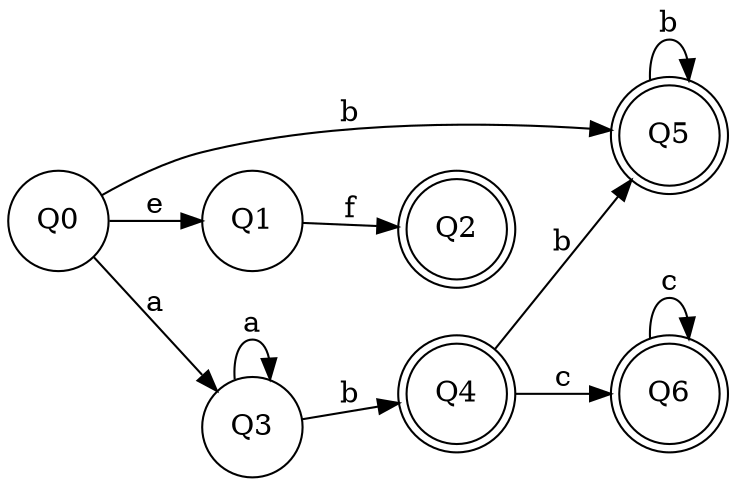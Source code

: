 digraph Comp_HW1 {
	rankdir=LR;
	initialstate=Q0;
	node [shape = doublecircle]; Q2 Q4 Q5 Q6;
	node [shape = circle];
	Q0 -> Q1 [ label = e ];
	Q0 -> Q3 [ label = a ];
	Q0 -> Q5 [ label = b ];
	Q1 -> Q2 [ label = f ];
	Q3 -> Q3 [ label = a ];
	Q3 -> Q4 [ label = b ];
	Q4 -> Q5 [ label = b ];
	Q4 -> Q6 [ label = c ];
	Q5 -> Q5 [ label = b ];
	Q6 -> Q6 [ label = c ];
}
